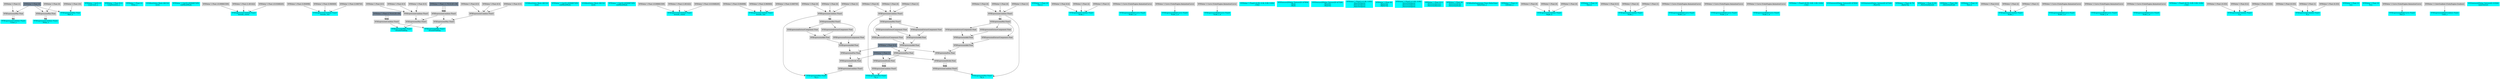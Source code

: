 digraph G {
node0 [shape="box" color="cyan" style="filled" label="VFXExpressionCombine Float2
Count_a"]
node1 [shape="box" color="lightgray" style="filled" label="VFXExpressionMax Float"]
node2 [shape="box" color="lightgray" style="filled" label="VFXValue`1 Float (1)"]
node3 [shape="box" color="lightslategray" style="filled" label="VFXValue`1 Float (0)"]
node4 [shape="box" color="cyan" style="filled" label="VFXExpressionCombine Float2
Delay_a"]
node5 [shape="box" color="lightgray" style="filled" label="VFXExpressionMax Float"]
node6 [shape="box" color="lightgray" style="filled" label="VFXValue`1 Float (0)"]
node7 [shape="box" color="cyan" style="filled" label="VFXValue`1 Int32 (1)
LoopCount_a"]
node8 [shape="box" color="cyan" style="filled" label="VFXValue`1 Float (0.1)
LoopDuration_a"]
node9 [shape="box" color="cyan" style="filled" label="VFXValue`1 Float (1)
Delay_a"]
node10 [shape="box" color="cyan" style="filled" label="VFXExpressionMax Float
Rate_b"]
node11 [shape="box" color="lightgray" style="filled" label="VFXValue`1 Float (16)"]
node12 [shape="box" color="cyan" style="filled" label="VFXMeshValue Mesh (46152)
mesh"]
node13 [shape="box" color="cyan" style="filled" label="VFXValue`1 Uint32 (4294967295)
subMeshMask"]
node14 [shape="box" color="cyan" style="filled" label="VFXExpressionCombine Float3
bounds_center"]
node15 [shape="box" color="lightgray" style="filled" label="VFXValue`1 Float (-0.008661509)"]
node16 [shape="box" color="lightgray" style="filled" label="VFXValue`1 Float (1.401422)"]
node17 [shape="box" color="lightgray" style="filled" label="VFXValue`1 Float (-0.01848245)"]
node18 [shape="box" color="cyan" style="filled" label="VFXExpressionCombine Float3
bounds_size"]
node19 [shape="box" color="lightgray" style="filled" label="VFXValue`1 Float (3.004998)"]
node20 [shape="box" color="lightgray" style="filled" label="VFXValue`1 Float (3.960069)"]
node21 [shape="box" color="lightgray" style="filled" label="VFXValue`1 Float (3.060745)"]
node22 [shape="box" color="cyan" style="filled" label="VFXExpressionMin Float3
boundsPadding"]
node23 [shape="box" color="lightgray" style="filled" label="VFXExpressionMax Float3"]
node24 [shape="box" color="lightgray" style="filled" label="VFXExpressionCombine Float3"]
node25 [shape="box" color="lightgray" style="filled" label="VFXValue`1 Float (0.5)"]
node26 [shape="box" color="lightgray" style="filled" label="VFXValue`1 Float (0.5)"]
node27 [shape="box" color="lightgray" style="filled" label="VFXValue`1 Float (0.5)"]
node28 [shape="box" color="lightgray" style="filled" label="VFXExpressionCombine Float3"]
node29 [shape="box" color="lightslategray" style="filled" label="VFXValue`1 Float (-1.701412E+38)"]
node30 [shape="box" color="lightgray" style="filled" label="VFXExpressionCombine Float3"]
node31 [shape="box" color="lightslategray" style="filled" label="VFXValue`1 Float (1.701412E+38)"]
node32 [shape="box" color="cyan" style="filled" label="VFXMeshValue Mesh (46152)
mesh"]
node33 [shape="box" color="cyan" style="filled" label="VFXValue`1 Uint32 (4294967295)
subMeshMask"]
node34 [shape="box" color="cyan" style="filled" label="VFXMeshValue Mesh (46152)
mesh"]
node35 [shape="box" color="cyan" style="filled" label="VFXValue`1 Uint32 (4294967295)
subMeshMask"]
node36 [shape="box" color="cyan" style="filled" label="VFXExpressionCombine Float3
bounds_center"]
node37 [shape="box" color="lightgray" style="filled" label="VFXValue`1 Float (-0.008661509)"]
node38 [shape="box" color="lightgray" style="filled" label="VFXValue`1 Float (1.401422)"]
node39 [shape="box" color="lightgray" style="filled" label="VFXValue`1 Float (-0.01848245)"]
node40 [shape="box" color="cyan" style="filled" label="VFXExpressionCombine Float3
bounds_size"]
node41 [shape="box" color="lightgray" style="filled" label="VFXValue`1 Float (3.004998)"]
node42 [shape="box" color="lightgray" style="filled" label="VFXValue`1 Float (3.960069)"]
node43 [shape="box" color="lightgray" style="filled" label="VFXValue`1 Float (3.060745)"]
node44 [shape="box" color="cyan" style="filled" label="VFXExpressionMin Float3
boundsPadding"]
node45 [shape="box" color="lightgray" style="filled" label="VFXExpressionMax Float3"]
node46 [shape="box" color="lightgray" style="filled" label="VFXExpressionCombine Float3"]
node47 [shape="box" color="lightgray" style="filled" label="VFXValue`1 Float (0.5)"]
node48 [shape="box" color="lightgray" style="filled" label="VFXValue`1 Float (0.5)"]
node49 [shape="box" color="lightgray" style="filled" label="VFXValue`1 Float (0.5)"]
node50 [shape="box" color="cyan" style="filled" label="VFXExpressionMul Float3
Up_a"]
node51 [shape="box" color="lightgray" style="filled" label="VFXExpressionCombine Float3"]
node52 [shape="box" color="lightgray" style="filled" label="VFXValue`1 Float (0)"]
node53 [shape="box" color="lightgray" style="filled" label="VFXValue`1 Float (0)"]
node54 [shape="box" color="lightgray" style="filled" label="VFXValue`1 Float (1)"]
node55 [shape="box" color="lightgray" style="filled" label="VFXExpressionCombine Float3"]
node56 [shape="box" color="lightgray" style="filled" label="VFXExpressionDivide Float"]
node57 [shape="box" color="lightslategray" style="filled" label="VFXValue`1 Float (1)"]
node58 [shape="box" color="lightgray" style="filled" label="VFXExpressionPow Float"]
node59 [shape="box" color="lightgray" style="filled" label="VFXExpressionAdd Float"]
node60 [shape="box" color="lightgray" style="filled" label="VFXExpressionAdd Float"]
node61 [shape="box" color="lightgray" style="filled" label="VFXExpressionExtractComponent Float"]
node62 [shape="box" color="lightgray" style="filled" label="VFXExpressionMul Float3"]
node63 [shape="box" color="lightgray" style="filled" label="VFXExpressionExtractComponent Float"]
node64 [shape="box" color="lightgray" style="filled" label="VFXExpressionExtractComponent Float"]
node65 [shape="box" color="lightslategray" style="filled" label="VFXValue`1 Float (0.5)"]
node66 [shape="box" color="cyan" style="filled" label="VFXValue`1 Float (3)
Size_b"]
node67 [shape="box" color="cyan" style="filled" label="VFXExpressionCombine Float3
Scale_c"]
node68 [shape="box" color="lightgray" style="filled" label="VFXValue`1 Float (0.4)"]
node69 [shape="box" color="lightgray" style="filled" label="VFXValue`1 Float (2)"]
node70 [shape="box" color="lightgray" style="filled" label="VFXValue`1 Float (1)"]
node71 [shape="box" color="cyan" style="filled" label="VFXExpressionBakeCurve Float4
Scale_x_d"]
node72 [shape="box" color="lightgray" style="filled" label="VFXValue`1 Curve (UnityEngine.AnimationCurve)"]
node73 [shape="box" color="cyan" style="filled" label="VFXExpressionBakeCurve Float4
Scale_y_d"]
node74 [shape="box" color="lightgray" style="filled" label="VFXValue`1 Curve (UnityEngine.AnimationCurve)"]
node75 [shape="box" color="cyan" style="filled" label="VFXExpressionBakeCurve Float4
Scale_z_d"]
node76 [shape="box" color="lightgray" style="filled" label="VFXValue`1 Curve (UnityEngine.AnimationCurve)"]
node77 [shape="box" color="cyan" style="filled" label="VFXValue`1 Float4 ((2.00, 0.34, 0.00, 0.00))
_Color"]
node78 [shape="box" color="cyan" style="filled" label="VFXTexture2DValue Texture2D (47854)
_Mask
_Mask"]
node79 [shape="box" color="cyan" style="filled" label="VFXTexture2DValue Texture2D (47526)
_MainTex
_MainTex"]
node80 [shape="box" color="cyan" style="filled" label="VFXValue`1 Float2 ((-2.00, 0.00))
_MainTexSpeed
_MainTexSpeed
_MainTexSpeed"]
node81 [shape="box" color="cyan" style="filled" label="VFXValue`1 Float (0)
_AlphaClip
_AlphaClip"]
node82 [shape="box" color="cyan" style="filled" label="VFXValue`1 Float2 ((-3.00, 0.00))
_DistortionSpeed
_DistortionSpeed
_DistortionSpeed"]
node83 [shape="box" color="cyan" style="filled" label="VFXValue`1 Float (0.1)
_DistorionAmount
_DistorionAmount"]
node84 [shape="box" color="cyan" style="filled" label="VFXValue`1 Float (0)
_DistortionScale
_DistortionScale"]
node85 [shape="box" color="cyan" style="filled" label="VFXBuiltInExpression Float (DeltaTime)
deltaTime_a"]
node86 [shape="box" color="cyan" style="filled" label="VFXValue`1 Float (1)
Lifetime_a"]
node87 [shape="box" color="cyan" style="filled" label="VFXExpressionCombine Float3
Angle_b"]
node88 [shape="box" color="lightgray" style="filled" label="VFXValue`1 Float (0)"]
node89 [shape="box" color="lightgray" style="filled" label="VFXValue`1 Float (0)"]
node90 [shape="box" color="lightgray" style="filled" label="VFXValue`1 Float (0)"]
node91 [shape="box" color="cyan" style="filled" label="VFXExpressionMul Float3
Up_a"]
node92 [shape="box" color="lightgray" style="filled" label="VFXExpressionCombine Float3"]
node93 [shape="box" color="lightgray" style="filled" label="VFXValue`1 Float (0)"]
node94 [shape="box" color="lightgray" style="filled" label="VFXValue`1 Float (0)"]
node95 [shape="box" color="lightgray" style="filled" label="VFXValue`1 Float (1)"]
node96 [shape="box" color="lightgray" style="filled" label="VFXExpressionCombine Float3"]
node97 [shape="box" color="lightgray" style="filled" label="VFXExpressionDivide Float"]
node98 [shape="box" color="lightgray" style="filled" label="VFXExpressionPow Float"]
node99 [shape="box" color="lightgray" style="filled" label="VFXExpressionAdd Float"]
node100 [shape="box" color="lightgray" style="filled" label="VFXExpressionAdd Float"]
node101 [shape="box" color="lightgray" style="filled" label="VFXExpressionExtractComponent Float"]
node102 [shape="box" color="lightgray" style="filled" label="VFXExpressionMul Float3"]
node103 [shape="box" color="lightgray" style="filled" label="VFXExpressionExtractComponent Float"]
node104 [shape="box" color="lightgray" style="filled" label="VFXExpressionExtractComponent Float"]
node105 [shape="box" color="cyan" style="filled" label="VFXValue`1 Float (3)
Size_b"]
node106 [shape="box" color="cyan" style="filled" label="VFXExpressionCombine Float3
Scale_c"]
node107 [shape="box" color="lightgray" style="filled" label="VFXValue`1 Float (0.3)"]
node108 [shape="box" color="lightgray" style="filled" label="VFXValue`1 Float (2)"]
node109 [shape="box" color="lightgray" style="filled" label="VFXValue`1 Float (1)"]
node110 [shape="box" color="cyan" style="filled" label="VFXExpressionBakeCurve Float4
Scale_x_d"]
node111 [shape="box" color="lightgray" style="filled" label="VFXValue`1 Curve (UnityEngine.AnimationCurve)"]
node112 [shape="box" color="cyan" style="filled" label="VFXExpressionBakeCurve Float4
Scale_y_d"]
node113 [shape="box" color="lightgray" style="filled" label="VFXValue`1 Curve (UnityEngine.AnimationCurve)"]
node114 [shape="box" color="cyan" style="filled" label="VFXExpressionBakeCurve Float4
Scale_z_d"]
node115 [shape="box" color="lightgray" style="filled" label="VFXValue`1 Curve (UnityEngine.AnimationCurve)"]
node116 [shape="box" color="cyan" style="filled" label="VFXValue`1 Float4 ((0.00, 0.60, 2.00, 0.00))
_Color"]
node117 [shape="box" color="cyan" style="filled" label="VFXTexture2DValue Texture2D (47850)
_Mask"]
node118 [shape="box" color="cyan" style="filled" label="VFXTexture2DValue Texture2D (47526)
_MainTex"]
node119 [shape="box" color="cyan" style="filled" label="VFXValue`1 Float (0.75)
_AlphaClip"]
node120 [shape="box" color="cyan" style="filled" label="VFXValue`1 Float (0.35)
_DistorionAmount"]
node121 [shape="box" color="cyan" style="filled" label="VFXValue`1 Float (30)
_DistortionScale"]
node122 [shape="box" color="cyan" style="filled" label="VFXExpressionMul Float3
Up_a"]
node123 [shape="box" color="lightgray" style="filled" label="VFXExpressionCombine Float3"]
node124 [shape="box" color="lightgray" style="filled" label="VFXValue`1 Float (0)"]
node125 [shape="box" color="lightgray" style="filled" label="VFXValue`1 Float (0)"]
node126 [shape="box" color="lightgray" style="filled" label="VFXValue`1 Float (1)"]
node127 [shape="box" color="lightgray" style="filled" label="VFXExpressionCombine Float3"]
node128 [shape="box" color="lightgray" style="filled" label="VFXExpressionDivide Float"]
node129 [shape="box" color="lightgray" style="filled" label="VFXExpressionPow Float"]
node130 [shape="box" color="lightgray" style="filled" label="VFXExpressionAdd Float"]
node131 [shape="box" color="lightgray" style="filled" label="VFXExpressionAdd Float"]
node132 [shape="box" color="lightgray" style="filled" label="VFXExpressionExtractComponent Float"]
node133 [shape="box" color="lightgray" style="filled" label="VFXExpressionMul Float3"]
node134 [shape="box" color="lightgray" style="filled" label="VFXExpressionExtractComponent Float"]
node135 [shape="box" color="lightgray" style="filled" label="VFXExpressionExtractComponent Float"]
node136 [shape="box" color="cyan" style="filled" label="VFXValue`1 Float (3)
Size_b"]
node137 [shape="box" color="cyan" style="filled" label="VFXExpressionCombine Float3
Scale_c"]
node138 [shape="box" color="lightgray" style="filled" label="VFXValue`1 Float (0.4)"]
node139 [shape="box" color="lightgray" style="filled" label="VFXValue`1 Float (2)"]
node140 [shape="box" color="lightgray" style="filled" label="VFXValue`1 Float (1)"]
node141 [shape="box" color="cyan" style="filled" label="VFXExpressionBakeCurve Float4
Scale_x_d"]
node142 [shape="box" color="lightgray" style="filled" label="VFXValue`1 Curve (UnityEngine.AnimationCurve)"]
node143 [shape="box" color="cyan" style="filled" label="VFXExpressionBakeCurve Float4
Scale_y_d"]
node144 [shape="box" color="lightgray" style="filled" label="VFXValue`1 Curve (UnityEngine.AnimationCurve)"]
node145 [shape="box" color="cyan" style="filled" label="VFXExpressionBakeCurve Float4
Scale_z_d"]
node146 [shape="box" color="lightgray" style="filled" label="VFXValue`1 Curve (UnityEngine.AnimationCurve)"]
node147 [shape="box" color="cyan" style="filled" label="VFXValue`1 Float4 ((0.53, 0.09, 0.00, 0.00))
_Color"]
node148 [shape="box" color="cyan" style="filled" label="VFXExpressionCombine Float3
A_a"]
node149 [shape="box" color="lightgray" style="filled" label="VFXValue`1 Float (-0.333)"]
node150 [shape="box" color="lightgray" style="filled" label="VFXValue`1 Float (0.2)"]
node151 [shape="box" color="lightgray" style="filled" label="VFXValue`1 Float (-0.333)"]
node152 [shape="box" color="cyan" style="filled" label="VFXExpressionCombine Float3
B_a"]
node153 [shape="box" color="lightgray" style="filled" label="VFXValue`1 Float (0.333)"]
node154 [shape="box" color="lightgray" style="filled" label="VFXValue`1 Float (1)"]
node155 [shape="box" color="lightgray" style="filled" label="VFXValue`1 Float (0.333)"]
node156 [shape="box" color="cyan" style="filled" label="VFXValue`1 Float (1)
A_b"]
node157 [shape="box" color="cyan" style="filled" label="VFXValue`1 Float (3)
B_b"]
node158 [shape="box" color="cyan" style="filled" label="VFXExpressionBakeCurve Float4
Size_b"]
node159 [shape="box" color="lightgray" style="filled" label="VFXValue`1 Curve (UnityEngine.AnimationCurve)"]
node160 [shape="box" color="cyan" style="filled" label="VFXExpressionBakeGradient Float2
Color_c"]
node161 [shape="box" color="lightgray" style="filled" label="VFXValue`1 ColorGradient (UnityEngine.Gradient)"]
node162 [shape="box" color="cyan" style="filled" label="VFXTexture2DValue Texture2D (31924)
mainTexture"]
node1 -> node0 [headlabel="0"]
node1 -> node0 [headlabel="1"]
node2 -> node1 [headlabel="0"]
node3 -> node1 [headlabel="1"]
node5 -> node4 [headlabel="0"]
node5 -> node4 [headlabel="1"]
node6 -> node5 [headlabel="0"]
node3 -> node5 [headlabel="1"]
node11 -> node10 [headlabel="0"]
node3 -> node10 [headlabel="1"]
node15 -> node14 [headlabel="0"]
node16 -> node14 [headlabel="1"]
node17 -> node14 [headlabel="2"]
node19 -> node18 [headlabel="0"]
node20 -> node18 [headlabel="1"]
node21 -> node18 [headlabel="2"]
node23 -> node22 [headlabel="0"]
node30 -> node22 [headlabel="1"]
node24 -> node23 [headlabel="0"]
node28 -> node23 [headlabel="1"]
node25 -> node24 [headlabel="0"]
node26 -> node24 [headlabel="1"]
node27 -> node24 [headlabel="2"]
node29 -> node28 [headlabel="0"]
node29 -> node28 [headlabel="1"]
node29 -> node28 [headlabel="2"]
node31 -> node30 [headlabel="0"]
node31 -> node30 [headlabel="1"]
node31 -> node30 [headlabel="2"]
node37 -> node36 [headlabel="0"]
node38 -> node36 [headlabel="1"]
node39 -> node36 [headlabel="2"]
node41 -> node40 [headlabel="0"]
node42 -> node40 [headlabel="1"]
node43 -> node40 [headlabel="2"]
node45 -> node44 [headlabel="0"]
node30 -> node44 [headlabel="1"]
node46 -> node45 [headlabel="0"]
node28 -> node45 [headlabel="1"]
node47 -> node46 [headlabel="0"]
node48 -> node46 [headlabel="1"]
node49 -> node46 [headlabel="2"]
node51 -> node50 [headlabel="0"]
node55 -> node50 [headlabel="1"]
node52 -> node51 [headlabel="0"]
node53 -> node51 [headlabel="1"]
node54 -> node51 [headlabel="2"]
node56 -> node55 [headlabel="0"]
node56 -> node55 [headlabel="1"]
node56 -> node55 [headlabel="2"]
node57 -> node56 [headlabel="0"]
node58 -> node56 [headlabel="1"]
node59 -> node58 [headlabel="0"]
node65 -> node58 [headlabel="1"]
node60 -> node59 [headlabel="0"]
node64 -> node59 [headlabel="1"]
node61 -> node60 [headlabel="0"]
node63 -> node60 [headlabel="1"]
node62 -> node61 
node51 -> node62 [headlabel="0"]
node51 -> node62 [headlabel="1"]
node62 -> node63 
node62 -> node64 
node68 -> node67 [headlabel="0"]
node69 -> node67 [headlabel="1"]
node70 -> node67 [headlabel="2"]
node72 -> node71 
node74 -> node73 
node76 -> node75 
node88 -> node87 [headlabel="0"]
node89 -> node87 [headlabel="1"]
node90 -> node87 [headlabel="2"]
node92 -> node91 [headlabel="0"]
node96 -> node91 [headlabel="1"]
node93 -> node92 [headlabel="0"]
node94 -> node92 [headlabel="1"]
node95 -> node92 [headlabel="2"]
node97 -> node96 [headlabel="0"]
node97 -> node96 [headlabel="1"]
node97 -> node96 [headlabel="2"]
node57 -> node97 [headlabel="0"]
node98 -> node97 [headlabel="1"]
node99 -> node98 [headlabel="0"]
node65 -> node98 [headlabel="1"]
node100 -> node99 [headlabel="0"]
node104 -> node99 [headlabel="1"]
node101 -> node100 [headlabel="0"]
node103 -> node100 [headlabel="1"]
node102 -> node101 
node92 -> node102 [headlabel="0"]
node92 -> node102 [headlabel="1"]
node102 -> node103 
node102 -> node104 
node107 -> node106 [headlabel="0"]
node108 -> node106 [headlabel="1"]
node109 -> node106 [headlabel="2"]
node111 -> node110 
node113 -> node112 
node115 -> node114 
node123 -> node122 [headlabel="0"]
node127 -> node122 [headlabel="1"]
node124 -> node123 [headlabel="0"]
node125 -> node123 [headlabel="1"]
node126 -> node123 [headlabel="2"]
node128 -> node127 [headlabel="0"]
node128 -> node127 [headlabel="1"]
node128 -> node127 [headlabel="2"]
node57 -> node128 [headlabel="0"]
node129 -> node128 [headlabel="1"]
node130 -> node129 [headlabel="0"]
node65 -> node129 [headlabel="1"]
node131 -> node130 [headlabel="0"]
node135 -> node130 [headlabel="1"]
node132 -> node131 [headlabel="0"]
node134 -> node131 [headlabel="1"]
node133 -> node132 
node123 -> node133 [headlabel="0"]
node123 -> node133 [headlabel="1"]
node133 -> node134 
node133 -> node135 
node138 -> node137 [headlabel="0"]
node139 -> node137 [headlabel="1"]
node140 -> node137 [headlabel="2"]
node142 -> node141 
node144 -> node143 
node146 -> node145 
node149 -> node148 [headlabel="0"]
node150 -> node148 [headlabel="1"]
node151 -> node148 [headlabel="2"]
node153 -> node152 [headlabel="0"]
node154 -> node152 [headlabel="1"]
node155 -> node152 [headlabel="2"]
node159 -> node158 
node161 -> node160 
}
